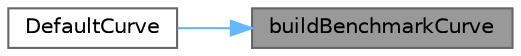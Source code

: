 digraph "buildBenchmarkCurve"
{
 // INTERACTIVE_SVG=YES
 // LATEX_PDF_SIZE
  bgcolor="transparent";
  edge [fontname=Helvetica,fontsize=10,labelfontname=Helvetica,labelfontsize=10];
  node [fontname=Helvetica,fontsize=10,shape=box,height=0.2,width=0.4];
  rankdir="RL";
  Node1 [label="buildBenchmarkCurve",height=0.2,width=0.4,color="gray40", fillcolor="grey60", style="filled", fontcolor="black",tooltip="Build a default curve implied from a spread over a benchmark curve."];
  Node1 -> Node2 [dir="back",color="steelblue1",style="solid"];
  Node2 [label="DefaultCurve",height=0.2,width=0.4,color="grey40", fillcolor="white", style="filled",URL="$classore_1_1data_1_1_default_curve.html#aab7d6b459c59f1a3854a5cefc764f485",tooltip="Detailed constructor."];
}
